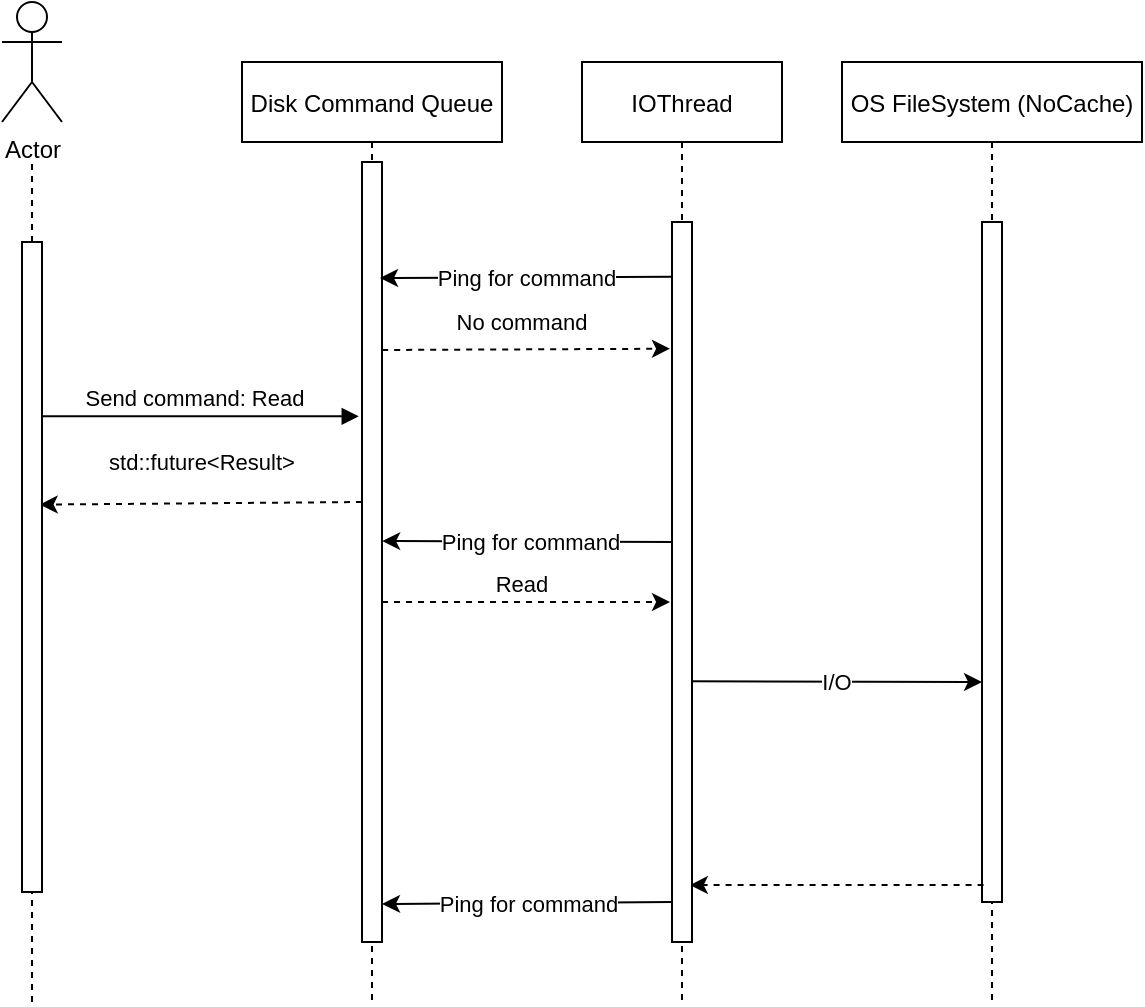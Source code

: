 <mxfile version="14.1.8" type="device"><diagram id="kgpKYQtTHZ0yAKxKKP6v" name="Page-1"><mxGraphModel dx="178" dy="134" grid="1" gridSize="10" guides="1" tooltips="1" connect="1" arrows="1" fold="1" page="1" pageScale="1" pageWidth="850" pageHeight="1100" math="0" shadow="0"><root><mxCell id="0"/><mxCell id="1" parent="0"/><mxCell id="3nuBFxr9cyL0pnOWT2aG-5" value="Disk Command Queue" style="shape=umlLifeline;perimeter=lifelinePerimeter;container=1;collapsible=0;recursiveResize=0;rounded=0;shadow=0;strokeWidth=1;" parent="1" vertex="1"><mxGeometry x="280" y="80" width="130" height="470" as="geometry"/></mxCell><mxCell id="3nuBFxr9cyL0pnOWT2aG-8" value="Send command: Read" style="verticalAlign=bottom;endArrow=block;entryX=-0.162;entryY=0.326;shadow=0;strokeWidth=1;entryDx=0;entryDy=0;entryPerimeter=0;" parent="1" target="3nuBFxr9cyL0pnOWT2aG-6" edge="1"><mxGeometry relative="1" as="geometry"><mxPoint x="175" y="257.14" as="sourcePoint"/></mxGeometry></mxCell><mxCell id="2ylNWlUYn2nFDpJ0YyPu-1" value="Actor" style="shape=umlActor;verticalLabelPosition=bottom;verticalAlign=top;html=1;outlineConnect=0;" vertex="1" parent="1"><mxGeometry x="160" y="50" width="30" height="60" as="geometry"/></mxCell><mxCell id="2ylNWlUYn2nFDpJ0YyPu-3" value="IOThread" style="shape=umlLifeline;perimeter=lifelinePerimeter;container=0;collapsible=0;recursiveResize=0;rounded=0;shadow=0;strokeWidth=1;" vertex="1" parent="1"><mxGeometry x="450" y="80" width="100" height="470" as="geometry"/></mxCell><mxCell id="3nuBFxr9cyL0pnOWT2aG-6" value="" style="points=[];perimeter=orthogonalPerimeter;rounded=0;shadow=0;strokeWidth=1;" parent="1" vertex="1"><mxGeometry x="340" y="130" width="10" height="390" as="geometry"/></mxCell><mxCell id="2ylNWlUYn2nFDpJ0YyPu-6" value="" style="endArrow=classic;html=1;exitX=0.062;exitY=0.076;exitDx=0;exitDy=0;exitPerimeter=0;" edge="1" parent="1" source="2ylNWlUYn2nFDpJ0YyPu-4"><mxGeometry relative="1" as="geometry"><mxPoint x="490" y="188" as="sourcePoint"/><mxPoint x="349" y="188" as="targetPoint"/></mxGeometry></mxCell><mxCell id="2ylNWlUYn2nFDpJ0YyPu-7" value="Ping for command" style="edgeLabel;resizable=0;html=1;align=center;verticalAlign=middle;" connectable="0" vertex="1" parent="2ylNWlUYn2nFDpJ0YyPu-6"><mxGeometry relative="1" as="geometry"/></mxCell><mxCell id="2ylNWlUYn2nFDpJ0YyPu-11" value="" style="group" vertex="1" connectable="0" parent="1"><mxGeometry x="350" y="200" width="120" height="20" as="geometry"/></mxCell><mxCell id="2ylNWlUYn2nFDpJ0YyPu-10" value="&lt;font style=&quot;font-size: 11px&quot;&gt;No command&lt;/font&gt;" style="text;html=1;strokeColor=none;fillColor=none;align=center;verticalAlign=middle;whiteSpace=wrap;rounded=0;" vertex="1" parent="2ylNWlUYn2nFDpJ0YyPu-11"><mxGeometry x="20" width="100" height="20" as="geometry"/></mxCell><mxCell id="2ylNWlUYn2nFDpJ0YyPu-13" value="" style="html=1;labelBackgroundColor=#ffffff;startArrow=none;startFill=0;startSize=6;endArrow=classic;endFill=1;endSize=6;jettySize=auto;orthogonalLoop=1;strokeWidth=1;dashed=1;fontSize=14;entryX=0.883;entryY=0.404;entryDx=0;entryDy=0;entryPerimeter=0;exitX=1.05;exitY=0.381;exitDx=0;exitDy=0;exitPerimeter=0;" edge="1" parent="1" target="2ylNWlUYn2nFDpJ0YyPu-33"><mxGeometry x="190" y="337" width="60" height="60" as="geometry"><mxPoint x="340" y="300" as="sourcePoint"/><mxPoint x="174.93" y="295" as="targetPoint"/></mxGeometry></mxCell><mxCell id="2ylNWlUYn2nFDpJ0YyPu-14" value="&lt;font style=&quot;font-size: 11px&quot;&gt;std::future&amp;lt;Result&amp;gt;&lt;/font&gt;" style="text;html=1;strokeColor=none;fillColor=none;align=center;verticalAlign=middle;whiteSpace=wrap;rounded=0;" vertex="1" parent="1"><mxGeometry x="210" y="270" width="100" height="20" as="geometry"/></mxCell><mxCell id="2ylNWlUYn2nFDpJ0YyPu-16" value="" style="endArrow=classic;html=1;entryX=1.006;entryY=0.486;entryDx=0;entryDy=0;entryPerimeter=0;exitX=-0.007;exitY=0.08;exitDx=0;exitDy=0;exitPerimeter=0;" edge="1" parent="1" target="3nuBFxr9cyL0pnOWT2aG-6"><mxGeometry relative="1" as="geometry"><mxPoint x="497.83" y="320" as="sourcePoint"/><mxPoint x="353.0" y="320" as="targetPoint"/></mxGeometry></mxCell><mxCell id="2ylNWlUYn2nFDpJ0YyPu-17" value="Ping for command" style="edgeLabel;resizable=0;html=1;align=center;verticalAlign=middle;" connectable="0" vertex="1" parent="2ylNWlUYn2nFDpJ0YyPu-16"><mxGeometry relative="1" as="geometry"/></mxCell><mxCell id="2ylNWlUYn2nFDpJ0YyPu-18" value="OS FileSystem (NoCache)" style="shape=umlLifeline;perimeter=lifelinePerimeter;container=1;collapsible=0;recursiveResize=0;rounded=0;shadow=0;strokeWidth=1;" vertex="1" parent="1"><mxGeometry x="580" y="80" width="150" height="470" as="geometry"/></mxCell><mxCell id="2ylNWlUYn2nFDpJ0YyPu-19" value="" style="points=[];perimeter=orthogonalPerimeter;rounded=0;shadow=0;strokeWidth=1;" vertex="1" parent="2ylNWlUYn2nFDpJ0YyPu-18"><mxGeometry x="70" y="80" width="10" height="340" as="geometry"/></mxCell><mxCell id="2ylNWlUYn2nFDpJ0YyPu-21" value="" style="html=1;labelBackgroundColor=#ffffff;startArrow=none;startFill=0;startSize=6;endArrow=classic;endFill=1;endSize=6;jettySize=auto;orthogonalLoop=1;strokeWidth=1;dashed=1;fontSize=14;entryX=-0.1;entryY=0.176;entryDx=0;entryDy=0;entryPerimeter=0;" edge="1" parent="1"><mxGeometry x="350" y="340" width="60" height="60" as="geometry"><mxPoint x="350" y="350" as="sourcePoint"/><mxPoint x="494" y="350" as="targetPoint"/></mxGeometry></mxCell><mxCell id="2ylNWlUYn2nFDpJ0YyPu-22" value="&lt;font style=&quot;font-size: 11px&quot;&gt;Read&lt;/font&gt;" style="text;html=1;strokeColor=none;fillColor=none;align=center;verticalAlign=middle;whiteSpace=wrap;rounded=0;" vertex="1" parent="1"><mxGeometry x="370" y="331" width="100" height="20" as="geometry"/></mxCell><mxCell id="2ylNWlUYn2nFDpJ0YyPu-23" value="" style="endArrow=classic;html=1;exitX=0.89;exitY=0.638;exitDx=0;exitDy=0;exitPerimeter=0;" edge="1" parent="1" source="2ylNWlUYn2nFDpJ0YyPu-4"><mxGeometry relative="1" as="geometry"><mxPoint x="510" y="378" as="sourcePoint"/><mxPoint x="650" y="390" as="targetPoint"/></mxGeometry></mxCell><mxCell id="2ylNWlUYn2nFDpJ0YyPu-24" value="I/O" style="edgeLabel;resizable=0;html=1;align=center;verticalAlign=middle;" connectable="0" vertex="1" parent="2ylNWlUYn2nFDpJ0YyPu-23"><mxGeometry relative="1" as="geometry"/></mxCell><mxCell id="2ylNWlUYn2nFDpJ0YyPu-25" value="" style="html=1;labelBackgroundColor=#ffffff;startArrow=none;startFill=0;startSize=6;endArrow=classic;endFill=1;endSize=6;jettySize=auto;orthogonalLoop=1;strokeWidth=1;dashed=1;fontSize=14;entryX=0.89;entryY=0.921;entryDx=0;entryDy=0;entryPerimeter=0;exitX=0.079;exitY=0.975;exitDx=0;exitDy=0;exitPerimeter=0;" edge="1" parent="1" source="2ylNWlUYn2nFDpJ0YyPu-19" target="2ylNWlUYn2nFDpJ0YyPu-4"><mxGeometry x="200" y="347" width="60" height="60" as="geometry"><mxPoint x="620" y="431" as="sourcePoint"/><mxPoint x="184.93" y="305.0" as="targetPoint"/></mxGeometry></mxCell><mxCell id="2ylNWlUYn2nFDpJ0YyPu-27" value="" style="endArrow=classic;html=1;exitX=-0.007;exitY=0.08;exitDx=0;exitDy=0;exitPerimeter=0;" edge="1" parent="1"><mxGeometry relative="1" as="geometry"><mxPoint x="494.83" y="500.0" as="sourcePoint"/><mxPoint x="350" y="501" as="targetPoint"/></mxGeometry></mxCell><mxCell id="2ylNWlUYn2nFDpJ0YyPu-28" value="Ping for command" style="edgeLabel;resizable=0;html=1;align=center;verticalAlign=middle;" connectable="0" vertex="1" parent="2ylNWlUYn2nFDpJ0YyPu-27"><mxGeometry relative="1" as="geometry"/></mxCell><mxCell id="2ylNWlUYn2nFDpJ0YyPu-8" value="" style="html=1;labelBackgroundColor=#ffffff;startArrow=none;startFill=0;startSize=6;endArrow=classic;endFill=1;endSize=6;jettySize=auto;orthogonalLoop=1;strokeWidth=1;dashed=1;fontSize=14;entryX=-0.1;entryY=0.176;entryDx=0;entryDy=0;entryPerimeter=0;exitX=1.01;exitY=0.241;exitDx=0;exitDy=0;exitPerimeter=0;" edge="1" parent="1" source="3nuBFxr9cyL0pnOWT2aG-6" target="2ylNWlUYn2nFDpJ0YyPu-4"><mxGeometry width="60" height="60" relative="1" as="geometry"><mxPoint x="350" y="220" as="sourcePoint"/><mxPoint x="494" y="210" as="targetPoint"/></mxGeometry></mxCell><mxCell id="2ylNWlUYn2nFDpJ0YyPu-4" value="" style="points=[];perimeter=orthogonalPerimeter;rounded=0;shadow=0;strokeWidth=1;" vertex="1" parent="1"><mxGeometry x="495" y="160" width="10" height="360" as="geometry"/></mxCell><mxCell id="2ylNWlUYn2nFDpJ0YyPu-32" value="" style="endArrow=none;dashed=1;html=1;" edge="1" parent="1" source="2ylNWlUYn2nFDpJ0YyPu-33"><mxGeometry width="50" height="50" relative="1" as="geometry"><mxPoint x="170" y="550" as="sourcePoint"/><mxPoint x="175" y="130" as="targetPoint"/><Array as="points"><mxPoint x="175" y="150"/><mxPoint x="175" y="130"/></Array></mxGeometry></mxCell><mxCell id="2ylNWlUYn2nFDpJ0YyPu-33" value="" style="points=[];perimeter=orthogonalPerimeter;rounded=0;shadow=0;strokeWidth=1;" vertex="1" parent="1"><mxGeometry x="170" y="170" width="10" height="325" as="geometry"/></mxCell><mxCell id="2ylNWlUYn2nFDpJ0YyPu-34" value="" style="endArrow=none;dashed=1;html=1;" edge="1" parent="1" target="2ylNWlUYn2nFDpJ0YyPu-33"><mxGeometry width="50" height="50" relative="1" as="geometry"><mxPoint x="175" y="550" as="sourcePoint"/><mxPoint x="170" y="130" as="targetPoint"/></mxGeometry></mxCell></root></mxGraphModel></diagram></mxfile>
